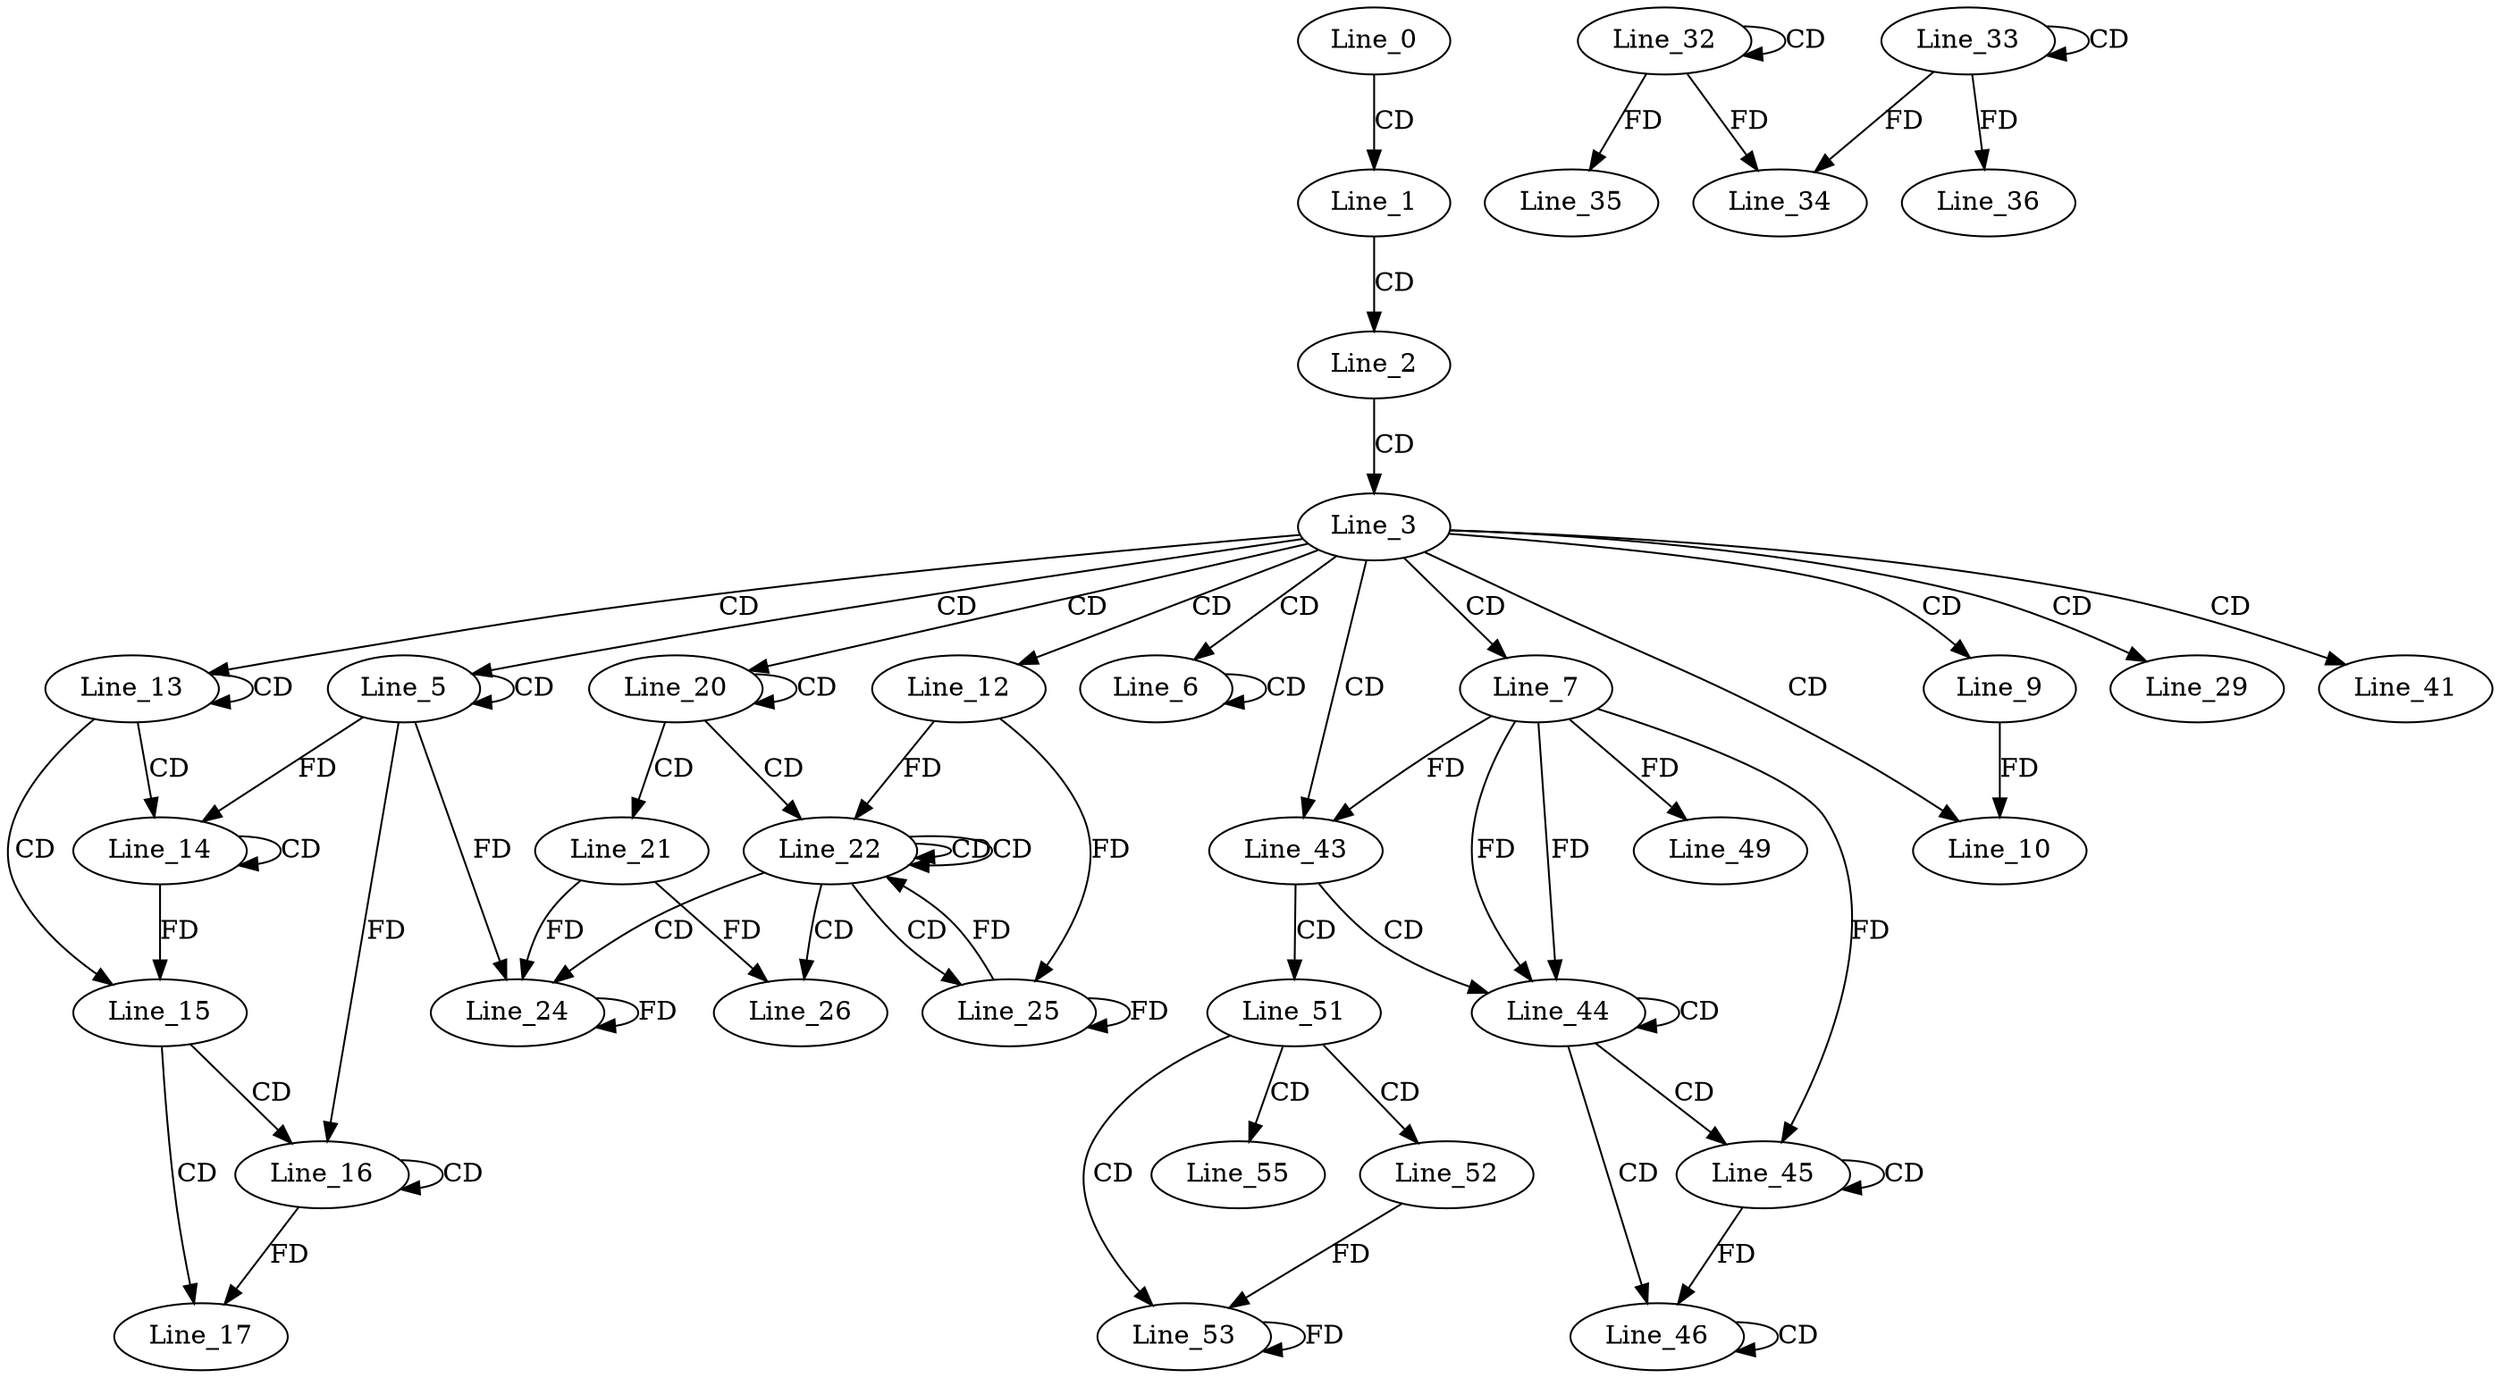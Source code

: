 digraph G {
  Line_0;
  Line_1;
  Line_2;
  Line_3;
  Line_5;
  Line_5;
  Line_6;
  Line_6;
  Line_7;
  Line_9;
  Line_10;
  Line_12;
  Line_13;
  Line_13;
  Line_14;
  Line_14;
  Line_15;
  Line_15;
  Line_16;
  Line_16;
  Line_17;
  Line_20;
  Line_20;
  Line_21;
  Line_22;
  Line_22;
  Line_24;
  Line_25;
  Line_26;
  Line_29;
  Line_32;
  Line_32;
  Line_33;
  Line_33;
  Line_34;
  Line_34;
  Line_35;
  Line_36;
  Line_41;
  Line_43;
  Line_44;
  Line_44;
  Line_45;
  Line_45;
  Line_45;
  Line_46;
  Line_46;
  Line_49;
  Line_51;
  Line_52;
  Line_53;
  Line_53;
  Line_55;
  Line_0 -> Line_1 [ label="CD" ];
  Line_1 -> Line_2 [ label="CD" ];
  Line_2 -> Line_3 [ label="CD" ];
  Line_3 -> Line_5 [ label="CD" ];
  Line_5 -> Line_5 [ label="CD" ];
  Line_3 -> Line_6 [ label="CD" ];
  Line_6 -> Line_6 [ label="CD" ];
  Line_3 -> Line_7 [ label="CD" ];
  Line_3 -> Line_9 [ label="CD" ];
  Line_3 -> Line_10 [ label="CD" ];
  Line_9 -> Line_10 [ label="FD" ];
  Line_3 -> Line_12 [ label="CD" ];
  Line_3 -> Line_13 [ label="CD" ];
  Line_13 -> Line_13 [ label="CD" ];
  Line_13 -> Line_14 [ label="CD" ];
  Line_14 -> Line_14 [ label="CD" ];
  Line_5 -> Line_14 [ label="FD" ];
  Line_13 -> Line_15 [ label="CD" ];
  Line_14 -> Line_15 [ label="FD" ];
  Line_15 -> Line_16 [ label="CD" ];
  Line_16 -> Line_16 [ label="CD" ];
  Line_5 -> Line_16 [ label="FD" ];
  Line_15 -> Line_17 [ label="CD" ];
  Line_16 -> Line_17 [ label="FD" ];
  Line_3 -> Line_20 [ label="CD" ];
  Line_20 -> Line_20 [ label="CD" ];
  Line_20 -> Line_21 [ label="CD" ];
  Line_20 -> Line_22 [ label="CD" ];
  Line_22 -> Line_22 [ label="CD" ];
  Line_22 -> Line_22 [ label="CD" ];
  Line_12 -> Line_22 [ label="FD" ];
  Line_22 -> Line_24 [ label="CD" ];
  Line_24 -> Line_24 [ label="FD" ];
  Line_5 -> Line_24 [ label="FD" ];
  Line_21 -> Line_24 [ label="FD" ];
  Line_22 -> Line_25 [ label="CD" ];
  Line_25 -> Line_25 [ label="FD" ];
  Line_12 -> Line_25 [ label="FD" ];
  Line_22 -> Line_26 [ label="CD" ];
  Line_21 -> Line_26 [ label="FD" ];
  Line_3 -> Line_29 [ label="CD" ];
  Line_32 -> Line_32 [ label="CD" ];
  Line_33 -> Line_33 [ label="CD" ];
  Line_33 -> Line_34 [ label="FD" ];
  Line_32 -> Line_34 [ label="FD" ];
  Line_32 -> Line_35 [ label="FD" ];
  Line_33 -> Line_36 [ label="FD" ];
  Line_3 -> Line_41 [ label="CD" ];
  Line_3 -> Line_43 [ label="CD" ];
  Line_7 -> Line_43 [ label="FD" ];
  Line_43 -> Line_44 [ label="CD" ];
  Line_7 -> Line_44 [ label="FD" ];
  Line_44 -> Line_44 [ label="CD" ];
  Line_7 -> Line_44 [ label="FD" ];
  Line_44 -> Line_45 [ label="CD" ];
  Line_45 -> Line_45 [ label="CD" ];
  Line_7 -> Line_45 [ label="FD" ];
  Line_44 -> Line_46 [ label="CD" ];
  Line_46 -> Line_46 [ label="CD" ];
  Line_45 -> Line_46 [ label="FD" ];
  Line_7 -> Line_49 [ label="FD" ];
  Line_43 -> Line_51 [ label="CD" ];
  Line_51 -> Line_52 [ label="CD" ];
  Line_51 -> Line_53 [ label="CD" ];
  Line_52 -> Line_53 [ label="FD" ];
  Line_53 -> Line_53 [ label="FD" ];
  Line_51 -> Line_55 [ label="CD" ];
  Line_25 -> Line_22 [ label="FD" ];
}
